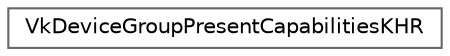 digraph "类继承关系图"
{
 // LATEX_PDF_SIZE
  bgcolor="transparent";
  edge [fontname=Helvetica,fontsize=10,labelfontname=Helvetica,labelfontsize=10];
  node [fontname=Helvetica,fontsize=10,shape=box,height=0.2,width=0.4];
  rankdir="LR";
  Node0 [id="Node000000",label="VkDeviceGroupPresentCapabilitiesKHR",height=0.2,width=0.4,color="grey40", fillcolor="white", style="filled",URL="$struct_vk_device_group_present_capabilities_k_h_r.html",tooltip=" "];
}
